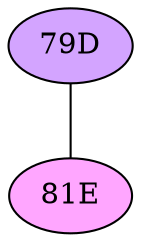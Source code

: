 // The Round Table
graph {
	"79D" [fillcolor="#D3A4FF" style=radial]
	"81E" [fillcolor="#FFA6FF" style=radial]
	"79D" -- "81E" [penwidth=1]
}
